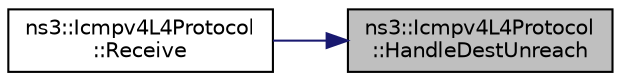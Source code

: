 digraph "ns3::Icmpv4L4Protocol::HandleDestUnreach"
{
 // LATEX_PDF_SIZE
  edge [fontname="Helvetica",fontsize="10",labelfontname="Helvetica",labelfontsize="10"];
  node [fontname="Helvetica",fontsize="10",shape=record];
  rankdir="RL";
  Node1 [label="ns3::Icmpv4L4Protocol\l::HandleDestUnreach",height=0.2,width=0.4,color="black", fillcolor="grey75", style="filled", fontcolor="black",tooltip="Handles an incoming ICMP Destination Unreachable packet."];
  Node1 -> Node2 [dir="back",color="midnightblue",fontsize="10",style="solid",fontname="Helvetica"];
  Node2 [label="ns3::Icmpv4L4Protocol\l::Receive",height=0.2,width=0.4,color="black", fillcolor="white", style="filled",URL="$classns3_1_1_icmpv4_l4_protocol.html#a2e7b29d1437b29d8d8afab9b77bb5758",tooltip="Receive method."];
}
